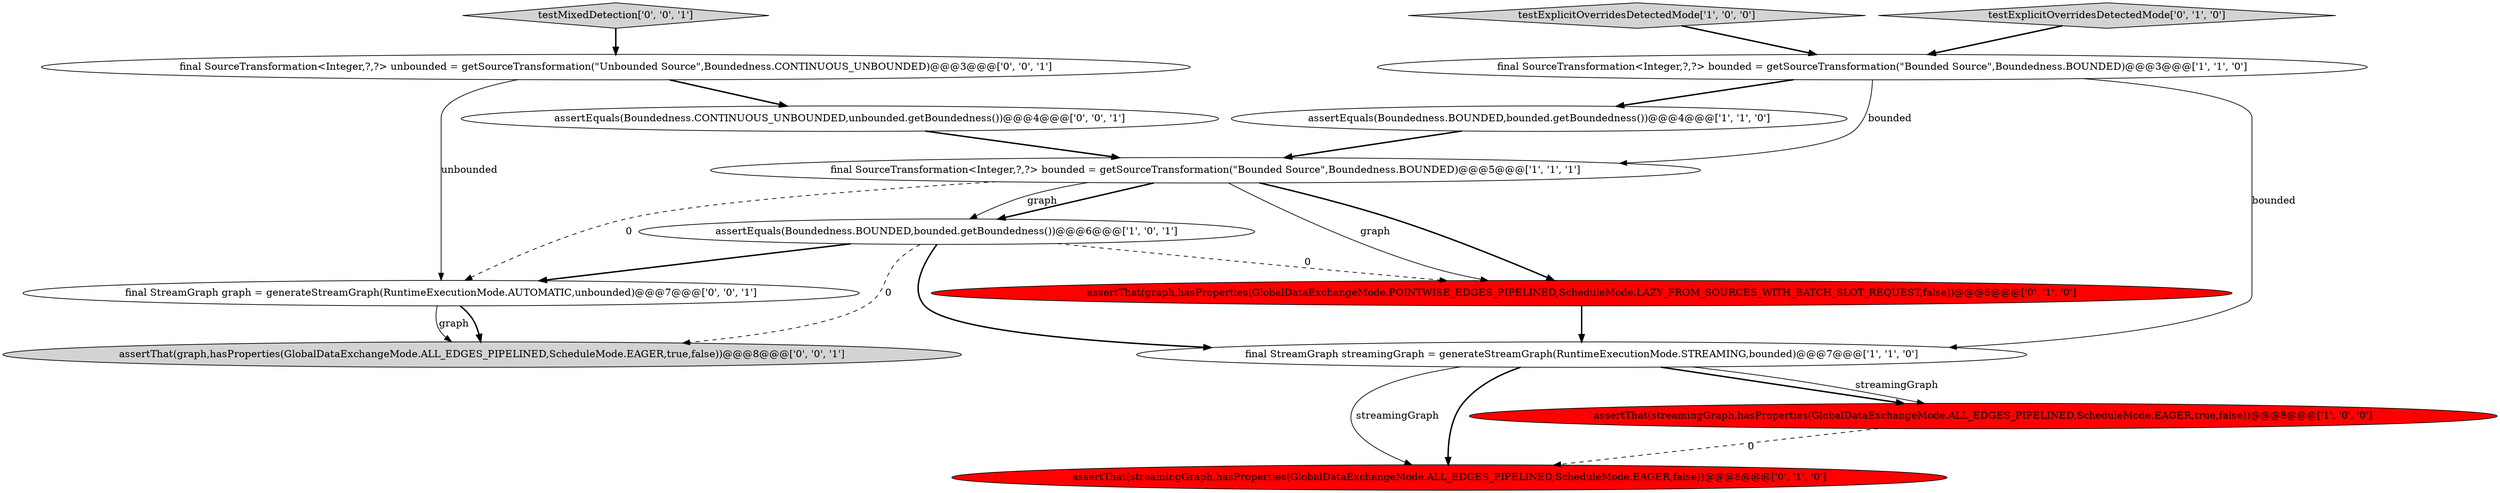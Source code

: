 digraph {
8 [style = filled, label = "assertThat(streamingGraph,hasProperties(GlobalDataExchangeMode.ALL_EDGES_PIPELINED,ScheduleMode.EAGER,false))@@@8@@@['0', '1', '0']", fillcolor = red, shape = ellipse image = "AAA1AAABBB2BBB"];
11 [style = filled, label = "final SourceTransformation<Integer,?,?> unbounded = getSourceTransformation(\"Unbounded Source\",Boundedness.CONTINUOUS_UNBOUNDED)@@@3@@@['0', '0', '1']", fillcolor = white, shape = ellipse image = "AAA0AAABBB3BBB"];
14 [style = filled, label = "assertThat(graph,hasProperties(GlobalDataExchangeMode.ALL_EDGES_PIPELINED,ScheduleMode.EAGER,true,false))@@@8@@@['0', '0', '1']", fillcolor = lightgray, shape = ellipse image = "AAA0AAABBB3BBB"];
2 [style = filled, label = "assertEquals(Boundedness.BOUNDED,bounded.getBoundedness())@@@6@@@['1', '0', '1']", fillcolor = white, shape = ellipse image = "AAA0AAABBB1BBB"];
6 [style = filled, label = "final SourceTransformation<Integer,?,?> bounded = getSourceTransformation(\"Bounded Source\",Boundedness.BOUNDED)@@@5@@@['1', '1', '1']", fillcolor = white, shape = ellipse image = "AAA0AAABBB1BBB"];
13 [style = filled, label = "assertEquals(Boundedness.CONTINUOUS_UNBOUNDED,unbounded.getBoundedness())@@@4@@@['0', '0', '1']", fillcolor = white, shape = ellipse image = "AAA0AAABBB3BBB"];
7 [style = filled, label = "assertThat(graph,hasProperties(GlobalDataExchangeMode.POINTWISE_EDGES_PIPELINED,ScheduleMode.LAZY_FROM_SOURCES_WITH_BATCH_SLOT_REQUEST,false))@@@6@@@['0', '1', '0']", fillcolor = red, shape = ellipse image = "AAA1AAABBB2BBB"];
10 [style = filled, label = "final StreamGraph graph = generateStreamGraph(RuntimeExecutionMode.AUTOMATIC,unbounded)@@@7@@@['0', '0', '1']", fillcolor = white, shape = ellipse image = "AAA0AAABBB3BBB"];
0 [style = filled, label = "assertThat(streamingGraph,hasProperties(GlobalDataExchangeMode.ALL_EDGES_PIPELINED,ScheduleMode.EAGER,true,false))@@@8@@@['1', '0', '0']", fillcolor = red, shape = ellipse image = "AAA1AAABBB1BBB"];
4 [style = filled, label = "final StreamGraph streamingGraph = generateStreamGraph(RuntimeExecutionMode.STREAMING,bounded)@@@7@@@['1', '1', '0']", fillcolor = white, shape = ellipse image = "AAA0AAABBB1BBB"];
9 [style = filled, label = "testExplicitOverridesDetectedMode['0', '1', '0']", fillcolor = lightgray, shape = diamond image = "AAA0AAABBB2BBB"];
12 [style = filled, label = "testMixedDetection['0', '0', '1']", fillcolor = lightgray, shape = diamond image = "AAA0AAABBB3BBB"];
3 [style = filled, label = "assertEquals(Boundedness.BOUNDED,bounded.getBoundedness())@@@4@@@['1', '1', '0']", fillcolor = white, shape = ellipse image = "AAA0AAABBB1BBB"];
1 [style = filled, label = "final SourceTransformation<Integer,?,?> bounded = getSourceTransformation(\"Bounded Source\",Boundedness.BOUNDED)@@@3@@@['1', '1', '0']", fillcolor = white, shape = ellipse image = "AAA0AAABBB1BBB"];
5 [style = filled, label = "testExplicitOverridesDetectedMode['1', '0', '0']", fillcolor = lightgray, shape = diamond image = "AAA0AAABBB1BBB"];
10->14 [style = bold, label=""];
12->11 [style = bold, label=""];
1->3 [style = bold, label=""];
4->8 [style = solid, label="streamingGraph"];
3->6 [style = bold, label=""];
7->4 [style = bold, label=""];
2->7 [style = dashed, label="0"];
2->10 [style = bold, label=""];
2->4 [style = bold, label=""];
4->0 [style = bold, label=""];
6->10 [style = dashed, label="0"];
6->2 [style = bold, label=""];
6->2 [style = solid, label="graph"];
5->1 [style = bold, label=""];
6->7 [style = solid, label="graph"];
1->4 [style = solid, label="bounded"];
2->14 [style = dashed, label="0"];
4->0 [style = solid, label="streamingGraph"];
11->13 [style = bold, label=""];
4->8 [style = bold, label=""];
0->8 [style = dashed, label="0"];
11->10 [style = solid, label="unbounded"];
13->6 [style = bold, label=""];
6->7 [style = bold, label=""];
9->1 [style = bold, label=""];
1->6 [style = solid, label="bounded"];
10->14 [style = solid, label="graph"];
}
